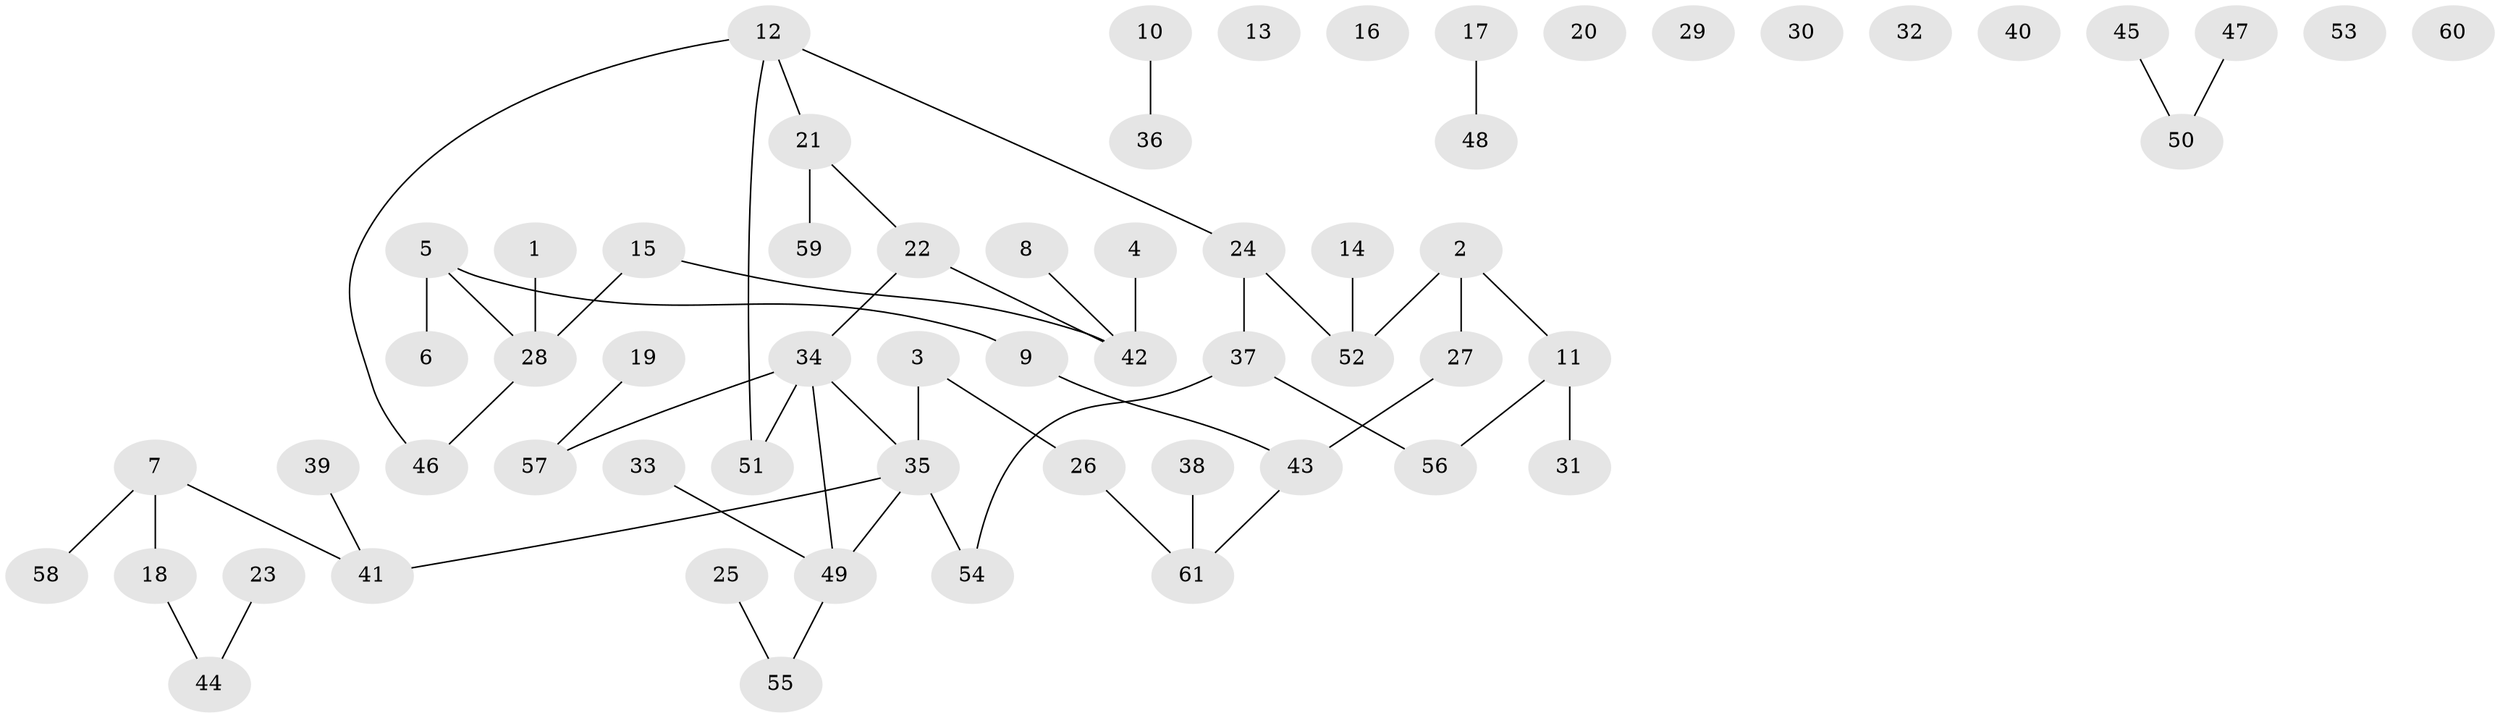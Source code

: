 // Generated by graph-tools (version 1.1) at 2025/33/03/09/25 02:33:31]
// undirected, 61 vertices, 55 edges
graph export_dot {
graph [start="1"]
  node [color=gray90,style=filled];
  1;
  2;
  3;
  4;
  5;
  6;
  7;
  8;
  9;
  10;
  11;
  12;
  13;
  14;
  15;
  16;
  17;
  18;
  19;
  20;
  21;
  22;
  23;
  24;
  25;
  26;
  27;
  28;
  29;
  30;
  31;
  32;
  33;
  34;
  35;
  36;
  37;
  38;
  39;
  40;
  41;
  42;
  43;
  44;
  45;
  46;
  47;
  48;
  49;
  50;
  51;
  52;
  53;
  54;
  55;
  56;
  57;
  58;
  59;
  60;
  61;
  1 -- 28;
  2 -- 11;
  2 -- 27;
  2 -- 52;
  3 -- 26;
  3 -- 35;
  4 -- 42;
  5 -- 6;
  5 -- 9;
  5 -- 28;
  7 -- 18;
  7 -- 41;
  7 -- 58;
  8 -- 42;
  9 -- 43;
  10 -- 36;
  11 -- 31;
  11 -- 56;
  12 -- 21;
  12 -- 24;
  12 -- 46;
  12 -- 51;
  14 -- 52;
  15 -- 28;
  15 -- 42;
  17 -- 48;
  18 -- 44;
  19 -- 57;
  21 -- 22;
  21 -- 59;
  22 -- 34;
  22 -- 42;
  23 -- 44;
  24 -- 37;
  24 -- 52;
  25 -- 55;
  26 -- 61;
  27 -- 43;
  28 -- 46;
  33 -- 49;
  34 -- 35;
  34 -- 49;
  34 -- 51;
  34 -- 57;
  35 -- 41;
  35 -- 49;
  35 -- 54;
  37 -- 54;
  37 -- 56;
  38 -- 61;
  39 -- 41;
  43 -- 61;
  45 -- 50;
  47 -- 50;
  49 -- 55;
}

